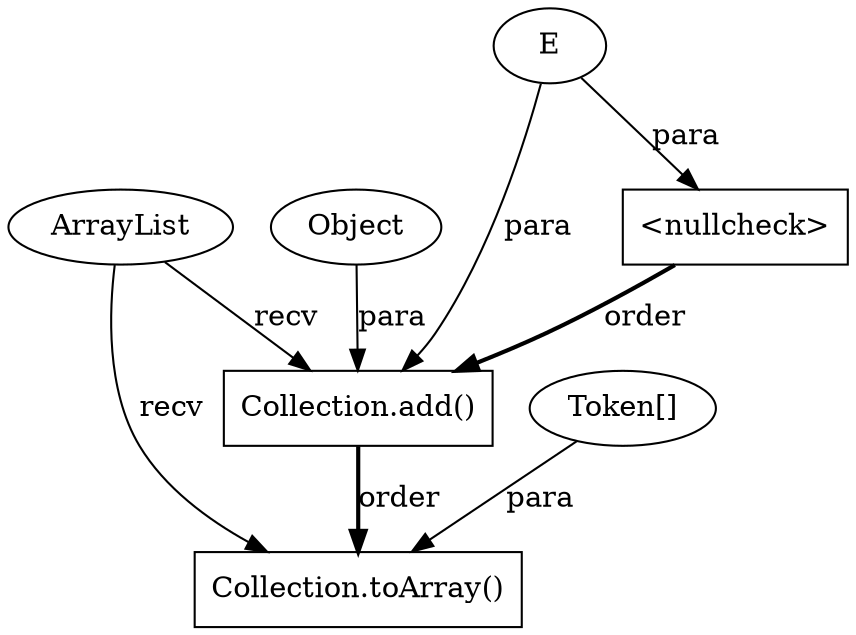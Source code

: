 digraph "AUG" {

  1 [ label="Collection.add()" shape="box" ];
  2 [ label="ArrayList" shape="ellipse" ];
  3 [ label="Collection.toArray()" shape="box" ];
  4 [ label="Token[]" shape="ellipse" ];
  5 [ label="Object" shape="ellipse" ];
  6 [ label="E" shape="ellipse" ];
  7 [ label="<nullcheck>" shape="box" ];
  5 -> 1 [ label="para" style="solid" ];
  2 -> 1 [ label="recv" style="solid" ];
  4 -> 3 [ label="para" style="solid" ];
  1 -> 3 [ label="order" style="bold" ];
  2 -> 3 [ label="recv" style="solid" ];
  6 -> 7 [ label="para" style="solid" ];
  6 -> 1 [ label="para" style="solid" ];
  7 -> 1 [ label="order" style="bold" ];
}
